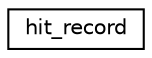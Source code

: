 digraph "Graphical Class Hierarchy"
{
  edge [fontname="Helvetica",fontsize="10",labelfontname="Helvetica",labelfontsize="10"];
  node [fontname="Helvetica",fontsize="10",shape=record];
  rankdir="LR";
  Node0 [label="hit_record",height=0.2,width=0.4,color="black", fillcolor="white", style="filled",URL="$structhit__record.html",tooltip="modified to keep track of the &#39;hits&#39; that a ray makes "];
}

